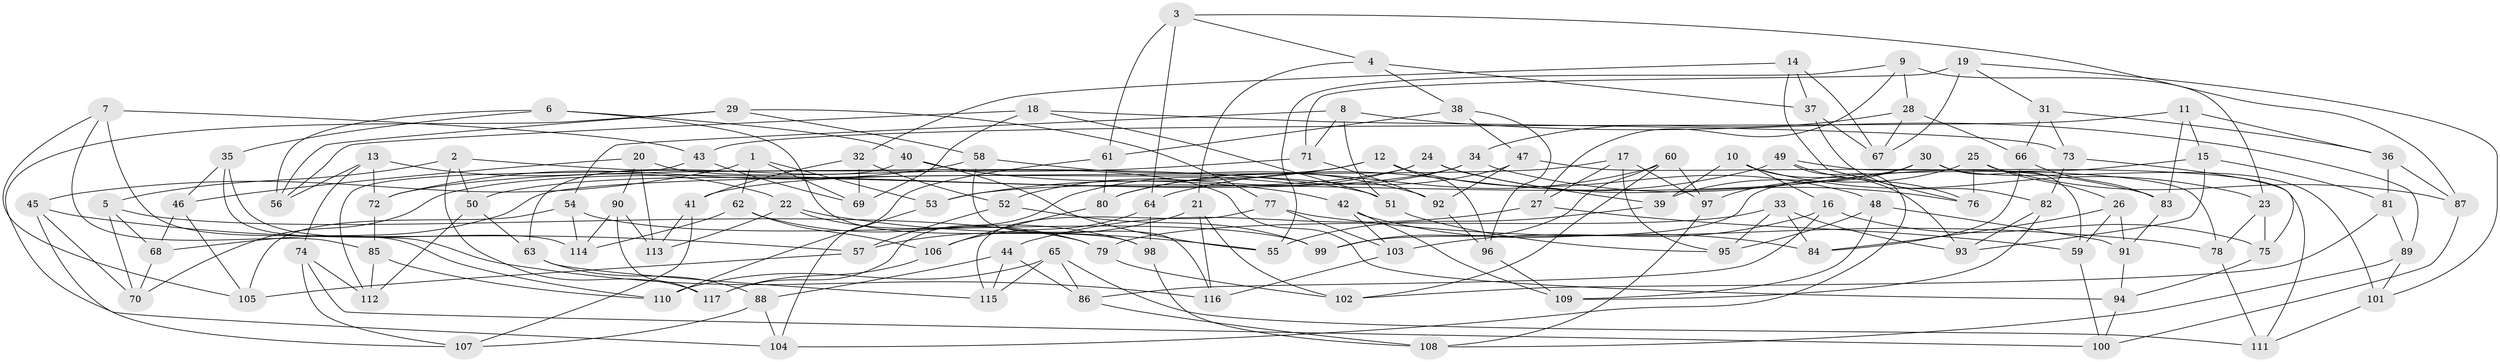 // coarse degree distribution, {5: 0.17391304347826086, 3: 0.13043478260869565, 6: 0.10869565217391304, 4: 0.3695652173913043, 2: 0.021739130434782608, 8: 0.06521739130434782, 9: 0.021739130434782608, 7: 0.043478260869565216, 10: 0.043478260869565216, 15: 0.021739130434782608}
// Generated by graph-tools (version 1.1) at 2025/02/03/04/25 22:02:12]
// undirected, 117 vertices, 234 edges
graph export_dot {
graph [start="1"]
  node [color=gray90,style=filled];
  1;
  2;
  3;
  4;
  5;
  6;
  7;
  8;
  9;
  10;
  11;
  12;
  13;
  14;
  15;
  16;
  17;
  18;
  19;
  20;
  21;
  22;
  23;
  24;
  25;
  26;
  27;
  28;
  29;
  30;
  31;
  32;
  33;
  34;
  35;
  36;
  37;
  38;
  39;
  40;
  41;
  42;
  43;
  44;
  45;
  46;
  47;
  48;
  49;
  50;
  51;
  52;
  53;
  54;
  55;
  56;
  57;
  58;
  59;
  60;
  61;
  62;
  63;
  64;
  65;
  66;
  67;
  68;
  69;
  70;
  71;
  72;
  73;
  74;
  75;
  76;
  77;
  78;
  79;
  80;
  81;
  82;
  83;
  84;
  85;
  86;
  87;
  88;
  89;
  90;
  91;
  92;
  93;
  94;
  95;
  96;
  97;
  98;
  99;
  100;
  101;
  102;
  103;
  104;
  105;
  106;
  107;
  108;
  109;
  110;
  111;
  112;
  113;
  114;
  115;
  116;
  117;
  1 -- 45;
  1 -- 53;
  1 -- 69;
  1 -- 62;
  2 -- 51;
  2 -- 117;
  2 -- 50;
  2 -- 5;
  3 -- 61;
  3 -- 64;
  3 -- 4;
  3 -- 87;
  4 -- 37;
  4 -- 38;
  4 -- 21;
  5 -- 68;
  5 -- 79;
  5 -- 70;
  6 -- 98;
  6 -- 40;
  6 -- 56;
  6 -- 35;
  7 -- 85;
  7 -- 105;
  7 -- 43;
  7 -- 110;
  8 -- 54;
  8 -- 89;
  8 -- 51;
  8 -- 71;
  9 -- 28;
  9 -- 55;
  9 -- 23;
  9 -- 27;
  10 -- 39;
  10 -- 16;
  10 -- 93;
  10 -- 23;
  11 -- 15;
  11 -- 43;
  11 -- 36;
  11 -- 83;
  12 -- 96;
  12 -- 53;
  12 -- 48;
  12 -- 41;
  13 -- 22;
  13 -- 74;
  13 -- 56;
  13 -- 72;
  14 -- 67;
  14 -- 76;
  14 -- 37;
  14 -- 32;
  15 -- 99;
  15 -- 81;
  15 -- 93;
  16 -- 75;
  16 -- 103;
  16 -- 86;
  17 -- 95;
  17 -- 27;
  17 -- 97;
  17 -- 68;
  18 -- 69;
  18 -- 56;
  18 -- 51;
  18 -- 73;
  19 -- 67;
  19 -- 31;
  19 -- 101;
  19 -- 71;
  20 -- 90;
  20 -- 113;
  20 -- 46;
  20 -- 94;
  21 -- 116;
  21 -- 102;
  21 -- 57;
  22 -- 113;
  22 -- 79;
  22 -- 55;
  23 -- 78;
  23 -- 75;
  24 -- 70;
  24 -- 52;
  24 -- 39;
  24 -- 76;
  25 -- 26;
  25 -- 87;
  25 -- 76;
  25 -- 39;
  26 -- 84;
  26 -- 91;
  26 -- 59;
  27 -- 59;
  27 -- 44;
  28 -- 67;
  28 -- 66;
  28 -- 34;
  29 -- 56;
  29 -- 77;
  29 -- 58;
  29 -- 104;
  30 -- 97;
  30 -- 59;
  30 -- 101;
  30 -- 53;
  31 -- 73;
  31 -- 36;
  31 -- 66;
  32 -- 41;
  32 -- 69;
  32 -- 52;
  33 -- 95;
  33 -- 93;
  33 -- 84;
  33 -- 79;
  34 -- 117;
  34 -- 83;
  34 -- 50;
  35 -- 116;
  35 -- 114;
  35 -- 46;
  36 -- 87;
  36 -- 81;
  37 -- 67;
  37 -- 82;
  38 -- 61;
  38 -- 96;
  38 -- 47;
  39 -- 55;
  40 -- 42;
  40 -- 63;
  40 -- 55;
  41 -- 113;
  41 -- 107;
  42 -- 84;
  42 -- 103;
  42 -- 109;
  43 -- 69;
  43 -- 112;
  44 -- 88;
  44 -- 86;
  44 -- 115;
  45 -- 70;
  45 -- 57;
  45 -- 107;
  46 -- 68;
  46 -- 105;
  47 -- 92;
  47 -- 80;
  47 -- 78;
  48 -- 109;
  48 -- 95;
  48 -- 91;
  49 -- 104;
  49 -- 76;
  49 -- 64;
  49 -- 111;
  50 -- 63;
  50 -- 112;
  51 -- 95;
  52 -- 57;
  52 -- 99;
  53 -- 110;
  54 -- 105;
  54 -- 114;
  54 -- 99;
  57 -- 105;
  58 -- 92;
  58 -- 72;
  58 -- 116;
  59 -- 100;
  60 -- 102;
  60 -- 97;
  60 -- 80;
  60 -- 99;
  61 -- 104;
  61 -- 80;
  62 -- 114;
  62 -- 98;
  62 -- 106;
  63 -- 115;
  63 -- 88;
  64 -- 106;
  64 -- 98;
  65 -- 111;
  65 -- 110;
  65 -- 86;
  65 -- 115;
  66 -- 84;
  66 -- 83;
  68 -- 70;
  71 -- 92;
  71 -- 72;
  72 -- 85;
  73 -- 82;
  73 -- 75;
  74 -- 100;
  74 -- 112;
  74 -- 107;
  75 -- 94;
  77 -- 78;
  77 -- 115;
  77 -- 103;
  78 -- 111;
  79 -- 102;
  80 -- 106;
  81 -- 102;
  81 -- 89;
  82 -- 93;
  82 -- 109;
  83 -- 91;
  85 -- 110;
  85 -- 112;
  86 -- 108;
  87 -- 100;
  88 -- 104;
  88 -- 107;
  89 -- 108;
  89 -- 101;
  90 -- 114;
  90 -- 117;
  90 -- 113;
  91 -- 94;
  92 -- 96;
  94 -- 100;
  96 -- 109;
  97 -- 108;
  98 -- 108;
  101 -- 111;
  103 -- 116;
  106 -- 117;
}
